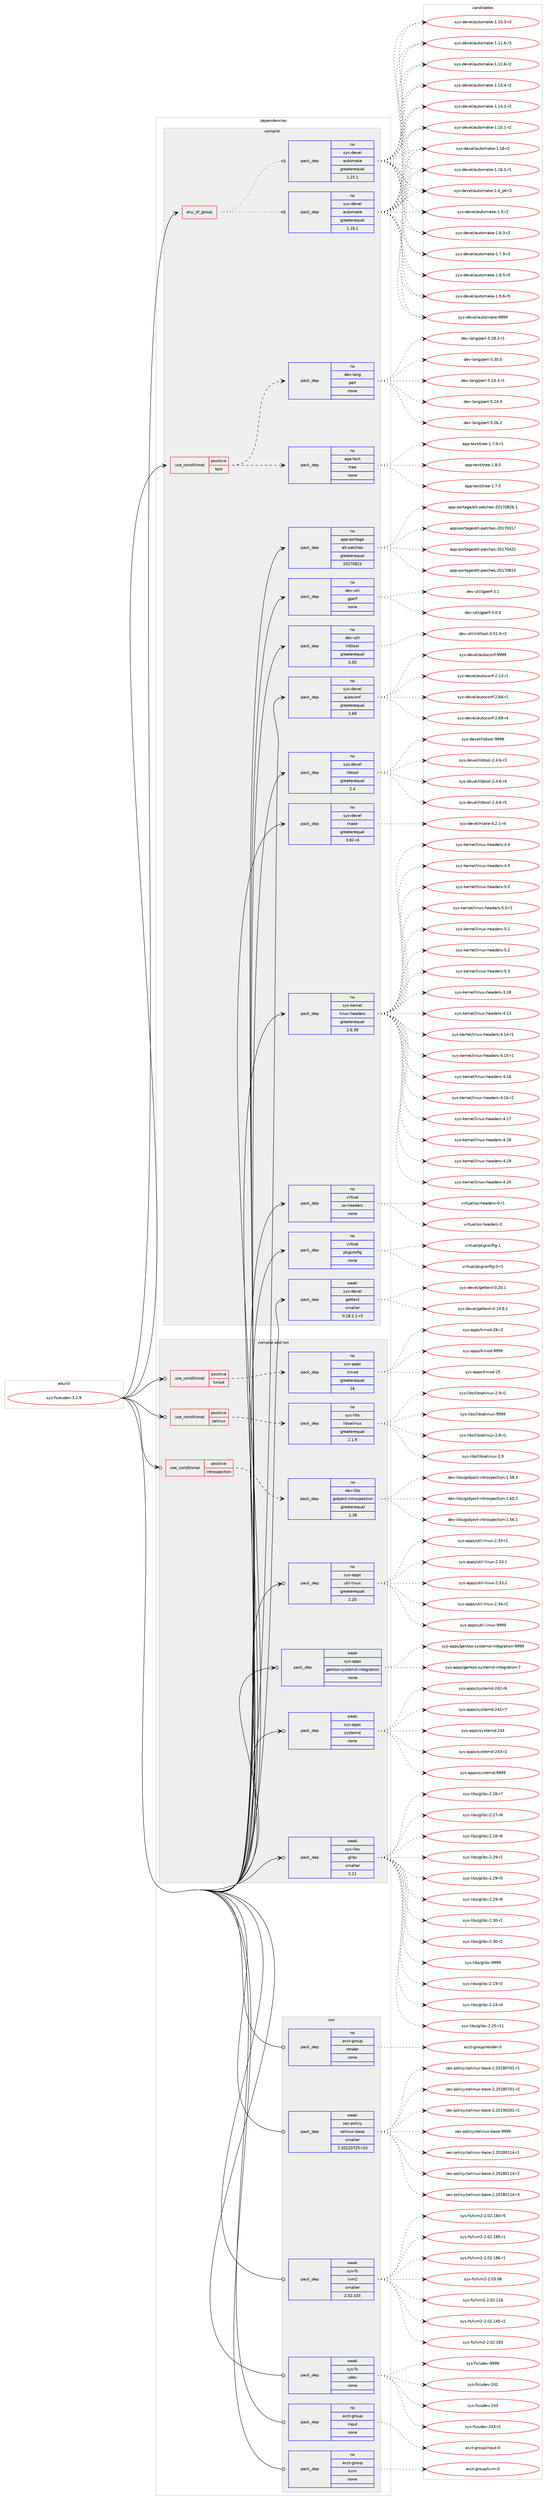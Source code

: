 digraph prolog {

# *************
# Graph options
# *************

newrank=true;
concentrate=true;
compound=true;
graph [rankdir=LR,fontname=Helvetica,fontsize=10,ranksep=1.5];#, ranksep=2.5, nodesep=0.2];
edge  [arrowhead=vee];
node  [fontname=Helvetica,fontsize=10];

# **********
# The ebuild
# **********

subgraph cluster_leftcol {
color=gray;
rank=same;
label=<<i>ebuild</i>>;
id [label="sys-fs/eudev-3.2.9", color=red, width=4, href="../sys-fs/eudev-3.2.9.svg"];
}

# ****************
# The dependencies
# ****************

subgraph cluster_midcol {
color=gray;
label=<<i>dependencies</i>>;
subgraph cluster_compile {
fillcolor="#eeeeee";
style=filled;
label=<<i>compile</i>>;
subgraph any5 {
dependency412 [label=<<TABLE BORDER="0" CELLBORDER="1" CELLSPACING="0" CELLPADDING="4"><TR><TD CELLPADDING="10">any_of_group</TD></TR></TABLE>>, shape=none, color=red];subgraph pack359 {
dependency413 [label=<<TABLE BORDER="0" CELLBORDER="1" CELLSPACING="0" CELLPADDING="4" WIDTH="220"><TR><TD ROWSPAN="6" CELLPADDING="30">pack_dep</TD></TR><TR><TD WIDTH="110">no</TD></TR><TR><TD>sys-devel</TD></TR><TR><TD>automake</TD></TR><TR><TD>greaterequal</TD></TR><TR><TD>1.16.1</TD></TR></TABLE>>, shape=none, color=blue];
}
dependency412:e -> dependency413:w [weight=20,style="dotted",arrowhead="oinv"];
subgraph pack360 {
dependency414 [label=<<TABLE BORDER="0" CELLBORDER="1" CELLSPACING="0" CELLPADDING="4" WIDTH="220"><TR><TD ROWSPAN="6" CELLPADDING="30">pack_dep</TD></TR><TR><TD WIDTH="110">no</TD></TR><TR><TD>sys-devel</TD></TR><TR><TD>automake</TD></TR><TR><TD>greaterequal</TD></TR><TR><TD>1.15.1</TD></TR></TABLE>>, shape=none, color=blue];
}
dependency412:e -> dependency414:w [weight=20,style="dotted",arrowhead="oinv"];
}
id:e -> dependency412:w [weight=20,style="solid",arrowhead="vee"];
subgraph cond50 {
dependency415 [label=<<TABLE BORDER="0" CELLBORDER="1" CELLSPACING="0" CELLPADDING="4"><TR><TD ROWSPAN="3" CELLPADDING="10">use_conditional</TD></TR><TR><TD>positive</TD></TR><TR><TD>test</TD></TR></TABLE>>, shape=none, color=red];
subgraph pack361 {
dependency416 [label=<<TABLE BORDER="0" CELLBORDER="1" CELLSPACING="0" CELLPADDING="4" WIDTH="220"><TR><TD ROWSPAN="6" CELLPADDING="30">pack_dep</TD></TR><TR><TD WIDTH="110">no</TD></TR><TR><TD>app-text</TD></TR><TR><TD>tree</TD></TR><TR><TD>none</TD></TR><TR><TD></TD></TR></TABLE>>, shape=none, color=blue];
}
dependency415:e -> dependency416:w [weight=20,style="dashed",arrowhead="vee"];
subgraph pack362 {
dependency417 [label=<<TABLE BORDER="0" CELLBORDER="1" CELLSPACING="0" CELLPADDING="4" WIDTH="220"><TR><TD ROWSPAN="6" CELLPADDING="30">pack_dep</TD></TR><TR><TD WIDTH="110">no</TD></TR><TR><TD>dev-lang</TD></TR><TR><TD>perl</TD></TR><TR><TD>none</TD></TR><TR><TD></TD></TR></TABLE>>, shape=none, color=blue];
}
dependency415:e -> dependency417:w [weight=20,style="dashed",arrowhead="vee"];
}
id:e -> dependency415:w [weight=20,style="solid",arrowhead="vee"];
subgraph pack363 {
dependency418 [label=<<TABLE BORDER="0" CELLBORDER="1" CELLSPACING="0" CELLPADDING="4" WIDTH="220"><TR><TD ROWSPAN="6" CELLPADDING="30">pack_dep</TD></TR><TR><TD WIDTH="110">no</TD></TR><TR><TD>app-portage</TD></TR><TR><TD>elt-patches</TD></TR><TR><TD>greaterequal</TD></TR><TR><TD>20170815</TD></TR></TABLE>>, shape=none, color=blue];
}
id:e -> dependency418:w [weight=20,style="solid",arrowhead="vee"];
subgraph pack364 {
dependency419 [label=<<TABLE BORDER="0" CELLBORDER="1" CELLSPACING="0" CELLPADDING="4" WIDTH="220"><TR><TD ROWSPAN="6" CELLPADDING="30">pack_dep</TD></TR><TR><TD WIDTH="110">no</TD></TR><TR><TD>dev-util</TD></TR><TR><TD>gperf</TD></TR><TR><TD>none</TD></TR><TR><TD></TD></TR></TABLE>>, shape=none, color=blue];
}
id:e -> dependency419:w [weight=20,style="solid",arrowhead="vee"];
subgraph pack365 {
dependency420 [label=<<TABLE BORDER="0" CELLBORDER="1" CELLSPACING="0" CELLPADDING="4" WIDTH="220"><TR><TD ROWSPAN="6" CELLPADDING="30">pack_dep</TD></TR><TR><TD WIDTH="110">no</TD></TR><TR><TD>dev-util</TD></TR><TR><TD>intltool</TD></TR><TR><TD>greaterequal</TD></TR><TR><TD>0.50</TD></TR></TABLE>>, shape=none, color=blue];
}
id:e -> dependency420:w [weight=20,style="solid",arrowhead="vee"];
subgraph pack366 {
dependency421 [label=<<TABLE BORDER="0" CELLBORDER="1" CELLSPACING="0" CELLPADDING="4" WIDTH="220"><TR><TD ROWSPAN="6" CELLPADDING="30">pack_dep</TD></TR><TR><TD WIDTH="110">no</TD></TR><TR><TD>sys-devel</TD></TR><TR><TD>autoconf</TD></TR><TR><TD>greaterequal</TD></TR><TR><TD>2.69</TD></TR></TABLE>>, shape=none, color=blue];
}
id:e -> dependency421:w [weight=20,style="solid",arrowhead="vee"];
subgraph pack367 {
dependency422 [label=<<TABLE BORDER="0" CELLBORDER="1" CELLSPACING="0" CELLPADDING="4" WIDTH="220"><TR><TD ROWSPAN="6" CELLPADDING="30">pack_dep</TD></TR><TR><TD WIDTH="110">no</TD></TR><TR><TD>sys-devel</TD></TR><TR><TD>libtool</TD></TR><TR><TD>greaterequal</TD></TR><TR><TD>2.4</TD></TR></TABLE>>, shape=none, color=blue];
}
id:e -> dependency422:w [weight=20,style="solid",arrowhead="vee"];
subgraph pack368 {
dependency423 [label=<<TABLE BORDER="0" CELLBORDER="1" CELLSPACING="0" CELLPADDING="4" WIDTH="220"><TR><TD ROWSPAN="6" CELLPADDING="30">pack_dep</TD></TR><TR><TD WIDTH="110">no</TD></TR><TR><TD>sys-devel</TD></TR><TR><TD>make</TD></TR><TR><TD>greaterequal</TD></TR><TR><TD>3.82-r4</TD></TR></TABLE>>, shape=none, color=blue];
}
id:e -> dependency423:w [weight=20,style="solid",arrowhead="vee"];
subgraph pack369 {
dependency424 [label=<<TABLE BORDER="0" CELLBORDER="1" CELLSPACING="0" CELLPADDING="4" WIDTH="220"><TR><TD ROWSPAN="6" CELLPADDING="30">pack_dep</TD></TR><TR><TD WIDTH="110">no</TD></TR><TR><TD>sys-kernel</TD></TR><TR><TD>linux-headers</TD></TR><TR><TD>greaterequal</TD></TR><TR><TD>2.6.39</TD></TR></TABLE>>, shape=none, color=blue];
}
id:e -> dependency424:w [weight=20,style="solid",arrowhead="vee"];
subgraph pack370 {
dependency425 [label=<<TABLE BORDER="0" CELLBORDER="1" CELLSPACING="0" CELLPADDING="4" WIDTH="220"><TR><TD ROWSPAN="6" CELLPADDING="30">pack_dep</TD></TR><TR><TD WIDTH="110">no</TD></TR><TR><TD>virtual</TD></TR><TR><TD>os-headers</TD></TR><TR><TD>none</TD></TR><TR><TD></TD></TR></TABLE>>, shape=none, color=blue];
}
id:e -> dependency425:w [weight=20,style="solid",arrowhead="vee"];
subgraph pack371 {
dependency426 [label=<<TABLE BORDER="0" CELLBORDER="1" CELLSPACING="0" CELLPADDING="4" WIDTH="220"><TR><TD ROWSPAN="6" CELLPADDING="30">pack_dep</TD></TR><TR><TD WIDTH="110">no</TD></TR><TR><TD>virtual</TD></TR><TR><TD>pkgconfig</TD></TR><TR><TD>none</TD></TR><TR><TD></TD></TR></TABLE>>, shape=none, color=blue];
}
id:e -> dependency426:w [weight=20,style="solid",arrowhead="vee"];
subgraph pack372 {
dependency427 [label=<<TABLE BORDER="0" CELLBORDER="1" CELLSPACING="0" CELLPADDING="4" WIDTH="220"><TR><TD ROWSPAN="6" CELLPADDING="30">pack_dep</TD></TR><TR><TD WIDTH="110">weak</TD></TR><TR><TD>sys-devel</TD></TR><TR><TD>gettext</TD></TR><TR><TD>smaller</TD></TR><TR><TD>0.18.1.1-r3</TD></TR></TABLE>>, shape=none, color=blue];
}
id:e -> dependency427:w [weight=20,style="solid",arrowhead="vee"];
}
subgraph cluster_compileandrun {
fillcolor="#eeeeee";
style=filled;
label=<<i>compile and run</i>>;
subgraph cond51 {
dependency428 [label=<<TABLE BORDER="0" CELLBORDER="1" CELLSPACING="0" CELLPADDING="4"><TR><TD ROWSPAN="3" CELLPADDING="10">use_conditional</TD></TR><TR><TD>positive</TD></TR><TR><TD>introspection</TD></TR></TABLE>>, shape=none, color=red];
subgraph pack373 {
dependency429 [label=<<TABLE BORDER="0" CELLBORDER="1" CELLSPACING="0" CELLPADDING="4" WIDTH="220"><TR><TD ROWSPAN="6" CELLPADDING="30">pack_dep</TD></TR><TR><TD WIDTH="110">no</TD></TR><TR><TD>dev-libs</TD></TR><TR><TD>gobject-introspection</TD></TR><TR><TD>greaterequal</TD></TR><TR><TD>1.38</TD></TR></TABLE>>, shape=none, color=blue];
}
dependency428:e -> dependency429:w [weight=20,style="dashed",arrowhead="vee"];
}
id:e -> dependency428:w [weight=20,style="solid",arrowhead="odotvee"];
subgraph cond52 {
dependency430 [label=<<TABLE BORDER="0" CELLBORDER="1" CELLSPACING="0" CELLPADDING="4"><TR><TD ROWSPAN="3" CELLPADDING="10">use_conditional</TD></TR><TR><TD>positive</TD></TR><TR><TD>kmod</TD></TR></TABLE>>, shape=none, color=red];
subgraph pack374 {
dependency431 [label=<<TABLE BORDER="0" CELLBORDER="1" CELLSPACING="0" CELLPADDING="4" WIDTH="220"><TR><TD ROWSPAN="6" CELLPADDING="30">pack_dep</TD></TR><TR><TD WIDTH="110">no</TD></TR><TR><TD>sys-apps</TD></TR><TR><TD>kmod</TD></TR><TR><TD>greaterequal</TD></TR><TR><TD>16</TD></TR></TABLE>>, shape=none, color=blue];
}
dependency430:e -> dependency431:w [weight=20,style="dashed",arrowhead="vee"];
}
id:e -> dependency430:w [weight=20,style="solid",arrowhead="odotvee"];
subgraph cond53 {
dependency432 [label=<<TABLE BORDER="0" CELLBORDER="1" CELLSPACING="0" CELLPADDING="4"><TR><TD ROWSPAN="3" CELLPADDING="10">use_conditional</TD></TR><TR><TD>positive</TD></TR><TR><TD>selinux</TD></TR></TABLE>>, shape=none, color=red];
subgraph pack375 {
dependency433 [label=<<TABLE BORDER="0" CELLBORDER="1" CELLSPACING="0" CELLPADDING="4" WIDTH="220"><TR><TD ROWSPAN="6" CELLPADDING="30">pack_dep</TD></TR><TR><TD WIDTH="110">no</TD></TR><TR><TD>sys-libs</TD></TR><TR><TD>libselinux</TD></TR><TR><TD>greaterequal</TD></TR><TR><TD>2.1.9</TD></TR></TABLE>>, shape=none, color=blue];
}
dependency432:e -> dependency433:w [weight=20,style="dashed",arrowhead="vee"];
}
id:e -> dependency432:w [weight=20,style="solid",arrowhead="odotvee"];
subgraph pack376 {
dependency434 [label=<<TABLE BORDER="0" CELLBORDER="1" CELLSPACING="0" CELLPADDING="4" WIDTH="220"><TR><TD ROWSPAN="6" CELLPADDING="30">pack_dep</TD></TR><TR><TD WIDTH="110">no</TD></TR><TR><TD>sys-apps</TD></TR><TR><TD>util-linux</TD></TR><TR><TD>greaterequal</TD></TR><TR><TD>2.20</TD></TR></TABLE>>, shape=none, color=blue];
}
id:e -> dependency434:w [weight=20,style="solid",arrowhead="odotvee"];
subgraph pack377 {
dependency435 [label=<<TABLE BORDER="0" CELLBORDER="1" CELLSPACING="0" CELLPADDING="4" WIDTH="220"><TR><TD ROWSPAN="6" CELLPADDING="30">pack_dep</TD></TR><TR><TD WIDTH="110">weak</TD></TR><TR><TD>sys-apps</TD></TR><TR><TD>gentoo-systemd-integration</TD></TR><TR><TD>none</TD></TR><TR><TD></TD></TR></TABLE>>, shape=none, color=blue];
}
id:e -> dependency435:w [weight=20,style="solid",arrowhead="odotvee"];
subgraph pack378 {
dependency436 [label=<<TABLE BORDER="0" CELLBORDER="1" CELLSPACING="0" CELLPADDING="4" WIDTH="220"><TR><TD ROWSPAN="6" CELLPADDING="30">pack_dep</TD></TR><TR><TD WIDTH="110">weak</TD></TR><TR><TD>sys-apps</TD></TR><TR><TD>systemd</TD></TR><TR><TD>none</TD></TR><TR><TD></TD></TR></TABLE>>, shape=none, color=blue];
}
id:e -> dependency436:w [weight=20,style="solid",arrowhead="odotvee"];
subgraph pack379 {
dependency437 [label=<<TABLE BORDER="0" CELLBORDER="1" CELLSPACING="0" CELLPADDING="4" WIDTH="220"><TR><TD ROWSPAN="6" CELLPADDING="30">pack_dep</TD></TR><TR><TD WIDTH="110">weak</TD></TR><TR><TD>sys-libs</TD></TR><TR><TD>glibc</TD></TR><TR><TD>smaller</TD></TR><TR><TD>2.11</TD></TR></TABLE>>, shape=none, color=blue];
}
id:e -> dependency437:w [weight=20,style="solid",arrowhead="odotvee"];
}
subgraph cluster_run {
fillcolor="#eeeeee";
style=filled;
label=<<i>run</i>>;
subgraph pack380 {
dependency438 [label=<<TABLE BORDER="0" CELLBORDER="1" CELLSPACING="0" CELLPADDING="4" WIDTH="220"><TR><TD ROWSPAN="6" CELLPADDING="30">pack_dep</TD></TR><TR><TD WIDTH="110">no</TD></TR><TR><TD>acct-group</TD></TR><TR><TD>input</TD></TR><TR><TD>none</TD></TR><TR><TD></TD></TR></TABLE>>, shape=none, color=blue];
}
id:e -> dependency438:w [weight=20,style="solid",arrowhead="odot"];
subgraph pack381 {
dependency439 [label=<<TABLE BORDER="0" CELLBORDER="1" CELLSPACING="0" CELLPADDING="4" WIDTH="220"><TR><TD ROWSPAN="6" CELLPADDING="30">pack_dep</TD></TR><TR><TD WIDTH="110">no</TD></TR><TR><TD>acct-group</TD></TR><TR><TD>kvm</TD></TR><TR><TD>none</TD></TR><TR><TD></TD></TR></TABLE>>, shape=none, color=blue];
}
id:e -> dependency439:w [weight=20,style="solid",arrowhead="odot"];
subgraph pack382 {
dependency440 [label=<<TABLE BORDER="0" CELLBORDER="1" CELLSPACING="0" CELLPADDING="4" WIDTH="220"><TR><TD ROWSPAN="6" CELLPADDING="30">pack_dep</TD></TR><TR><TD WIDTH="110">no</TD></TR><TR><TD>acct-group</TD></TR><TR><TD>render</TD></TR><TR><TD>none</TD></TR><TR><TD></TD></TR></TABLE>>, shape=none, color=blue];
}
id:e -> dependency440:w [weight=20,style="solid",arrowhead="odot"];
subgraph pack383 {
dependency441 [label=<<TABLE BORDER="0" CELLBORDER="1" CELLSPACING="0" CELLPADDING="4" WIDTH="220"><TR><TD ROWSPAN="6" CELLPADDING="30">pack_dep</TD></TR><TR><TD WIDTH="110">weak</TD></TR><TR><TD>sec-policy</TD></TR><TR><TD>selinux-base</TD></TR><TR><TD>smaller</TD></TR><TR><TD>2.20120725-r10</TD></TR></TABLE>>, shape=none, color=blue];
}
id:e -> dependency441:w [weight=20,style="solid",arrowhead="odot"];
subgraph pack384 {
dependency442 [label=<<TABLE BORDER="0" CELLBORDER="1" CELLSPACING="0" CELLPADDING="4" WIDTH="220"><TR><TD ROWSPAN="6" CELLPADDING="30">pack_dep</TD></TR><TR><TD WIDTH="110">weak</TD></TR><TR><TD>sys-fs</TD></TR><TR><TD>lvm2</TD></TR><TR><TD>smaller</TD></TR><TR><TD>2.02.103</TD></TR></TABLE>>, shape=none, color=blue];
}
id:e -> dependency442:w [weight=20,style="solid",arrowhead="odot"];
subgraph pack385 {
dependency443 [label=<<TABLE BORDER="0" CELLBORDER="1" CELLSPACING="0" CELLPADDING="4" WIDTH="220"><TR><TD ROWSPAN="6" CELLPADDING="30">pack_dep</TD></TR><TR><TD WIDTH="110">weak</TD></TR><TR><TD>sys-fs</TD></TR><TR><TD>udev</TD></TR><TR><TD>none</TD></TR><TR><TD></TD></TR></TABLE>>, shape=none, color=blue];
}
id:e -> dependency443:w [weight=20,style="solid",arrowhead="odot"];
}
}

# **************
# The candidates
# **************

subgraph cluster_choices {
rank=same;
color=gray;
label=<<i>candidates</i>>;

subgraph choice359 {
color=black;
nodesep=1;
choice11512111545100101118101108479711711611110997107101454946494846514511451 [label="sys-devel/automake-1.10.3-r3", color=red, width=4,href="../sys-devel/automake-1.10.3-r3.svg"];
choice11512111545100101118101108479711711611110997107101454946494946544511451 [label="sys-devel/automake-1.11.6-r3", color=red, width=4,href="../sys-devel/automake-1.11.6-r3.svg"];
choice11512111545100101118101108479711711611110997107101454946495046544511450 [label="sys-devel/automake-1.12.6-r2", color=red, width=4,href="../sys-devel/automake-1.12.6-r2.svg"];
choice11512111545100101118101108479711711611110997107101454946495146524511450 [label="sys-devel/automake-1.13.4-r2", color=red, width=4,href="../sys-devel/automake-1.13.4-r2.svg"];
choice11512111545100101118101108479711711611110997107101454946495246494511450 [label="sys-devel/automake-1.14.1-r2", color=red, width=4,href="../sys-devel/automake-1.14.1-r2.svg"];
choice11512111545100101118101108479711711611110997107101454946495346494511450 [label="sys-devel/automake-1.15.1-r2", color=red, width=4,href="../sys-devel/automake-1.15.1-r2.svg"];
choice1151211154510010111810110847971171161111099710710145494649544511450 [label="sys-devel/automake-1.16-r2", color=red, width=4,href="../sys-devel/automake-1.16-r2.svg"];
choice11512111545100101118101108479711711611110997107101454946495446494511449 [label="sys-devel/automake-1.16.1-r1", color=red, width=4,href="../sys-devel/automake-1.16.1-r1.svg"];
choice115121115451001011181011084797117116111109971071014549465295112544511450 [label="sys-devel/automake-1.4_p6-r2", color=red, width=4,href="../sys-devel/automake-1.4_p6-r2.svg"];
choice11512111545100101118101108479711711611110997107101454946534511450 [label="sys-devel/automake-1.5-r2", color=red, width=4,href="../sys-devel/automake-1.5-r2.svg"];
choice115121115451001011181011084797117116111109971071014549465446514511450 [label="sys-devel/automake-1.6.3-r2", color=red, width=4,href="../sys-devel/automake-1.6.3-r2.svg"];
choice115121115451001011181011084797117116111109971071014549465546574511451 [label="sys-devel/automake-1.7.9-r3", color=red, width=4,href="../sys-devel/automake-1.7.9-r3.svg"];
choice115121115451001011181011084797117116111109971071014549465646534511453 [label="sys-devel/automake-1.8.5-r5", color=red, width=4,href="../sys-devel/automake-1.8.5-r5.svg"];
choice115121115451001011181011084797117116111109971071014549465746544511453 [label="sys-devel/automake-1.9.6-r5", color=red, width=4,href="../sys-devel/automake-1.9.6-r5.svg"];
choice115121115451001011181011084797117116111109971071014557575757 [label="sys-devel/automake-9999", color=red, width=4,href="../sys-devel/automake-9999.svg"];
dependency413:e -> choice11512111545100101118101108479711711611110997107101454946494846514511451:w [style=dotted,weight="100"];
dependency413:e -> choice11512111545100101118101108479711711611110997107101454946494946544511451:w [style=dotted,weight="100"];
dependency413:e -> choice11512111545100101118101108479711711611110997107101454946495046544511450:w [style=dotted,weight="100"];
dependency413:e -> choice11512111545100101118101108479711711611110997107101454946495146524511450:w [style=dotted,weight="100"];
dependency413:e -> choice11512111545100101118101108479711711611110997107101454946495246494511450:w [style=dotted,weight="100"];
dependency413:e -> choice11512111545100101118101108479711711611110997107101454946495346494511450:w [style=dotted,weight="100"];
dependency413:e -> choice1151211154510010111810110847971171161111099710710145494649544511450:w [style=dotted,weight="100"];
dependency413:e -> choice11512111545100101118101108479711711611110997107101454946495446494511449:w [style=dotted,weight="100"];
dependency413:e -> choice115121115451001011181011084797117116111109971071014549465295112544511450:w [style=dotted,weight="100"];
dependency413:e -> choice11512111545100101118101108479711711611110997107101454946534511450:w [style=dotted,weight="100"];
dependency413:e -> choice115121115451001011181011084797117116111109971071014549465446514511450:w [style=dotted,weight="100"];
dependency413:e -> choice115121115451001011181011084797117116111109971071014549465546574511451:w [style=dotted,weight="100"];
dependency413:e -> choice115121115451001011181011084797117116111109971071014549465646534511453:w [style=dotted,weight="100"];
dependency413:e -> choice115121115451001011181011084797117116111109971071014549465746544511453:w [style=dotted,weight="100"];
dependency413:e -> choice115121115451001011181011084797117116111109971071014557575757:w [style=dotted,weight="100"];
}
subgraph choice360 {
color=black;
nodesep=1;
choice11512111545100101118101108479711711611110997107101454946494846514511451 [label="sys-devel/automake-1.10.3-r3", color=red, width=4,href="../sys-devel/automake-1.10.3-r3.svg"];
choice11512111545100101118101108479711711611110997107101454946494946544511451 [label="sys-devel/automake-1.11.6-r3", color=red, width=4,href="../sys-devel/automake-1.11.6-r3.svg"];
choice11512111545100101118101108479711711611110997107101454946495046544511450 [label="sys-devel/automake-1.12.6-r2", color=red, width=4,href="../sys-devel/automake-1.12.6-r2.svg"];
choice11512111545100101118101108479711711611110997107101454946495146524511450 [label="sys-devel/automake-1.13.4-r2", color=red, width=4,href="../sys-devel/automake-1.13.4-r2.svg"];
choice11512111545100101118101108479711711611110997107101454946495246494511450 [label="sys-devel/automake-1.14.1-r2", color=red, width=4,href="../sys-devel/automake-1.14.1-r2.svg"];
choice11512111545100101118101108479711711611110997107101454946495346494511450 [label="sys-devel/automake-1.15.1-r2", color=red, width=4,href="../sys-devel/automake-1.15.1-r2.svg"];
choice1151211154510010111810110847971171161111099710710145494649544511450 [label="sys-devel/automake-1.16-r2", color=red, width=4,href="../sys-devel/automake-1.16-r2.svg"];
choice11512111545100101118101108479711711611110997107101454946495446494511449 [label="sys-devel/automake-1.16.1-r1", color=red, width=4,href="../sys-devel/automake-1.16.1-r1.svg"];
choice115121115451001011181011084797117116111109971071014549465295112544511450 [label="sys-devel/automake-1.4_p6-r2", color=red, width=4,href="../sys-devel/automake-1.4_p6-r2.svg"];
choice11512111545100101118101108479711711611110997107101454946534511450 [label="sys-devel/automake-1.5-r2", color=red, width=4,href="../sys-devel/automake-1.5-r2.svg"];
choice115121115451001011181011084797117116111109971071014549465446514511450 [label="sys-devel/automake-1.6.3-r2", color=red, width=4,href="../sys-devel/automake-1.6.3-r2.svg"];
choice115121115451001011181011084797117116111109971071014549465546574511451 [label="sys-devel/automake-1.7.9-r3", color=red, width=4,href="../sys-devel/automake-1.7.9-r3.svg"];
choice115121115451001011181011084797117116111109971071014549465646534511453 [label="sys-devel/automake-1.8.5-r5", color=red, width=4,href="../sys-devel/automake-1.8.5-r5.svg"];
choice115121115451001011181011084797117116111109971071014549465746544511453 [label="sys-devel/automake-1.9.6-r5", color=red, width=4,href="../sys-devel/automake-1.9.6-r5.svg"];
choice115121115451001011181011084797117116111109971071014557575757 [label="sys-devel/automake-9999", color=red, width=4,href="../sys-devel/automake-9999.svg"];
dependency414:e -> choice11512111545100101118101108479711711611110997107101454946494846514511451:w [style=dotted,weight="100"];
dependency414:e -> choice11512111545100101118101108479711711611110997107101454946494946544511451:w [style=dotted,weight="100"];
dependency414:e -> choice11512111545100101118101108479711711611110997107101454946495046544511450:w [style=dotted,weight="100"];
dependency414:e -> choice11512111545100101118101108479711711611110997107101454946495146524511450:w [style=dotted,weight="100"];
dependency414:e -> choice11512111545100101118101108479711711611110997107101454946495246494511450:w [style=dotted,weight="100"];
dependency414:e -> choice11512111545100101118101108479711711611110997107101454946495346494511450:w [style=dotted,weight="100"];
dependency414:e -> choice1151211154510010111810110847971171161111099710710145494649544511450:w [style=dotted,weight="100"];
dependency414:e -> choice11512111545100101118101108479711711611110997107101454946495446494511449:w [style=dotted,weight="100"];
dependency414:e -> choice115121115451001011181011084797117116111109971071014549465295112544511450:w [style=dotted,weight="100"];
dependency414:e -> choice11512111545100101118101108479711711611110997107101454946534511450:w [style=dotted,weight="100"];
dependency414:e -> choice115121115451001011181011084797117116111109971071014549465446514511450:w [style=dotted,weight="100"];
dependency414:e -> choice115121115451001011181011084797117116111109971071014549465546574511451:w [style=dotted,weight="100"];
dependency414:e -> choice115121115451001011181011084797117116111109971071014549465646534511453:w [style=dotted,weight="100"];
dependency414:e -> choice115121115451001011181011084797117116111109971071014549465746544511453:w [style=dotted,weight="100"];
dependency414:e -> choice115121115451001011181011084797117116111109971071014557575757:w [style=dotted,weight="100"];
}
subgraph choice361 {
color=black;
nodesep=1;
choice971121124511610112011647116114101101454946554648 [label="app-text/tree-1.7.0", color=red, width=4,href="../app-text/tree-1.7.0.svg"];
choice9711211245116101120116471161141011014549465546484511449 [label="app-text/tree-1.7.0-r1", color=red, width=4,href="../app-text/tree-1.7.0-r1.svg"];
choice971121124511610112011647116114101101454946564648 [label="app-text/tree-1.8.0", color=red, width=4,href="../app-text/tree-1.8.0.svg"];
dependency416:e -> choice971121124511610112011647116114101101454946554648:w [style=dotted,weight="100"];
dependency416:e -> choice9711211245116101120116471161141011014549465546484511449:w [style=dotted,weight="100"];
dependency416:e -> choice971121124511610112011647116114101101454946564648:w [style=dotted,weight="100"];
}
subgraph choice362 {
color=black;
nodesep=1;
choice100101118451089711010347112101114108455346505246514511449 [label="dev-lang/perl-5.24.3-r1", color=red, width=4,href="../dev-lang/perl-5.24.3-r1.svg"];
choice10010111845108971101034711210111410845534650524652 [label="dev-lang/perl-5.24.4", color=red, width=4,href="../dev-lang/perl-5.24.4.svg"];
choice10010111845108971101034711210111410845534650544650 [label="dev-lang/perl-5.26.2", color=red, width=4,href="../dev-lang/perl-5.26.2.svg"];
choice100101118451089711010347112101114108455346505646504511449 [label="dev-lang/perl-5.28.2-r1", color=red, width=4,href="../dev-lang/perl-5.28.2-r1.svg"];
choice10010111845108971101034711210111410845534651484648 [label="dev-lang/perl-5.30.0", color=red, width=4,href="../dev-lang/perl-5.30.0.svg"];
dependency417:e -> choice100101118451089711010347112101114108455346505246514511449:w [style=dotted,weight="100"];
dependency417:e -> choice10010111845108971101034711210111410845534650524652:w [style=dotted,weight="100"];
dependency417:e -> choice10010111845108971101034711210111410845534650544650:w [style=dotted,weight="100"];
dependency417:e -> choice100101118451089711010347112101114108455346505646504511449:w [style=dotted,weight="100"];
dependency417:e -> choice10010111845108971101034711210111410845534651484648:w [style=dotted,weight="100"];
}
subgraph choice363 {
color=black;
nodesep=1;
choice97112112451121111141169710310147101108116451129711699104101115455048495548514955 [label="app-portage/elt-patches-20170317", color=red, width=4,href="../app-portage/elt-patches-20170317.svg"];
choice97112112451121111141169710310147101108116451129711699104101115455048495548525050 [label="app-portage/elt-patches-20170422", color=red, width=4,href="../app-portage/elt-patches-20170422.svg"];
choice97112112451121111141169710310147101108116451129711699104101115455048495548564953 [label="app-portage/elt-patches-20170815", color=red, width=4,href="../app-portage/elt-patches-20170815.svg"];
choice971121124511211111411697103101471011081164511297116991041011154550484955485650544649 [label="app-portage/elt-patches-20170826.1", color=red, width=4,href="../app-portage/elt-patches-20170826.1.svg"];
dependency418:e -> choice97112112451121111141169710310147101108116451129711699104101115455048495548514955:w [style=dotted,weight="100"];
dependency418:e -> choice97112112451121111141169710310147101108116451129711699104101115455048495548525050:w [style=dotted,weight="100"];
dependency418:e -> choice97112112451121111141169710310147101108116451129711699104101115455048495548564953:w [style=dotted,weight="100"];
dependency418:e -> choice971121124511211111411697103101471011081164511297116991041011154550484955485650544649:w [style=dotted,weight="100"];
}
subgraph choice364 {
color=black;
nodesep=1;
choice1001011184511711610510847103112101114102455146484652 [label="dev-util/gperf-3.0.4", color=red, width=4,href="../dev-util/gperf-3.0.4.svg"];
choice100101118451171161051084710311210111410245514649 [label="dev-util/gperf-3.1", color=red, width=4,href="../dev-util/gperf-3.1.svg"];
dependency419:e -> choice1001011184511711610510847103112101114102455146484652:w [style=dotted,weight="100"];
dependency419:e -> choice100101118451171161051084710311210111410245514649:w [style=dotted,weight="100"];
}
subgraph choice365 {
color=black;
nodesep=1;
choice1001011184511711610510847105110116108116111111108454846534946484511450 [label="dev-util/intltool-0.51.0-r2", color=red, width=4,href="../dev-util/intltool-0.51.0-r2.svg"];
dependency420:e -> choice1001011184511711610510847105110116108116111111108454846534946484511450:w [style=dotted,weight="100"];
}
subgraph choice366 {
color=black;
nodesep=1;
choice1151211154510010111810110847971171161119911111010245504649514511449 [label="sys-devel/autoconf-2.13-r1", color=red, width=4,href="../sys-devel/autoconf-2.13-r1.svg"];
choice1151211154510010111810110847971171161119911111010245504654524511449 [label="sys-devel/autoconf-2.64-r1", color=red, width=4,href="../sys-devel/autoconf-2.64-r1.svg"];
choice1151211154510010111810110847971171161119911111010245504654574511452 [label="sys-devel/autoconf-2.69-r4", color=red, width=4,href="../sys-devel/autoconf-2.69-r4.svg"];
choice115121115451001011181011084797117116111991111101024557575757 [label="sys-devel/autoconf-9999", color=red, width=4,href="../sys-devel/autoconf-9999.svg"];
dependency421:e -> choice1151211154510010111810110847971171161119911111010245504649514511449:w [style=dotted,weight="100"];
dependency421:e -> choice1151211154510010111810110847971171161119911111010245504654524511449:w [style=dotted,weight="100"];
dependency421:e -> choice1151211154510010111810110847971171161119911111010245504654574511452:w [style=dotted,weight="100"];
dependency421:e -> choice115121115451001011181011084797117116111991111101024557575757:w [style=dotted,weight="100"];
}
subgraph choice367 {
color=black;
nodesep=1;
choice1151211154510010111810110847108105981161111111084550465246544511451 [label="sys-devel/libtool-2.4.6-r3", color=red, width=4,href="../sys-devel/libtool-2.4.6-r3.svg"];
choice1151211154510010111810110847108105981161111111084550465246544511452 [label="sys-devel/libtool-2.4.6-r4", color=red, width=4,href="../sys-devel/libtool-2.4.6-r4.svg"];
choice1151211154510010111810110847108105981161111111084550465246544511453 [label="sys-devel/libtool-2.4.6-r5", color=red, width=4,href="../sys-devel/libtool-2.4.6-r5.svg"];
choice1151211154510010111810110847108105981161111111084557575757 [label="sys-devel/libtool-9999", color=red, width=4,href="../sys-devel/libtool-9999.svg"];
dependency422:e -> choice1151211154510010111810110847108105981161111111084550465246544511451:w [style=dotted,weight="100"];
dependency422:e -> choice1151211154510010111810110847108105981161111111084550465246544511452:w [style=dotted,weight="100"];
dependency422:e -> choice1151211154510010111810110847108105981161111111084550465246544511453:w [style=dotted,weight="100"];
dependency422:e -> choice1151211154510010111810110847108105981161111111084557575757:w [style=dotted,weight="100"];
}
subgraph choice368 {
color=black;
nodesep=1;
choice1151211154510010111810110847109971071014552465046494511452 [label="sys-devel/make-4.2.1-r4", color=red, width=4,href="../sys-devel/make-4.2.1-r4.svg"];
dependency423:e -> choice1151211154510010111810110847109971071014552465046494511452:w [style=dotted,weight="100"];
}
subgraph choice369 {
color=black;
nodesep=1;
choice115121115451071011141101011084710810511011712045104101971001011141154551464956 [label="sys-kernel/linux-headers-3.18", color=red, width=4,href="../sys-kernel/linux-headers-3.18.svg"];
choice115121115451071011141101011084710810511011712045104101971001011141154552464951 [label="sys-kernel/linux-headers-4.13", color=red, width=4,href="../sys-kernel/linux-headers-4.13.svg"];
choice1151211154510710111411010110847108105110117120451041019710010111411545524649524511449 [label="sys-kernel/linux-headers-4.14-r1", color=red, width=4,href="../sys-kernel/linux-headers-4.14-r1.svg"];
choice1151211154510710111411010110847108105110117120451041019710010111411545524649534511449 [label="sys-kernel/linux-headers-4.15-r1", color=red, width=4,href="../sys-kernel/linux-headers-4.15-r1.svg"];
choice115121115451071011141101011084710810511011712045104101971001011141154552464954 [label="sys-kernel/linux-headers-4.16", color=red, width=4,href="../sys-kernel/linux-headers-4.16.svg"];
choice1151211154510710111411010110847108105110117120451041019710010111411545524649544511450 [label="sys-kernel/linux-headers-4.16-r2", color=red, width=4,href="../sys-kernel/linux-headers-4.16-r2.svg"];
choice115121115451071011141101011084710810511011712045104101971001011141154552464955 [label="sys-kernel/linux-headers-4.17", color=red, width=4,href="../sys-kernel/linux-headers-4.17.svg"];
choice115121115451071011141101011084710810511011712045104101971001011141154552464956 [label="sys-kernel/linux-headers-4.18", color=red, width=4,href="../sys-kernel/linux-headers-4.18.svg"];
choice115121115451071011141101011084710810511011712045104101971001011141154552464957 [label="sys-kernel/linux-headers-4.19", color=red, width=4,href="../sys-kernel/linux-headers-4.19.svg"];
choice115121115451071011141101011084710810511011712045104101971001011141154552465048 [label="sys-kernel/linux-headers-4.20", color=red, width=4,href="../sys-kernel/linux-headers-4.20.svg"];
choice1151211154510710111411010110847108105110117120451041019710010111411545524652 [label="sys-kernel/linux-headers-4.4", color=red, width=4,href="../sys-kernel/linux-headers-4.4.svg"];
choice1151211154510710111411010110847108105110117120451041019710010111411545524657 [label="sys-kernel/linux-headers-4.9", color=red, width=4,href="../sys-kernel/linux-headers-4.9.svg"];
choice1151211154510710111411010110847108105110117120451041019710010111411545534648 [label="sys-kernel/linux-headers-5.0", color=red, width=4,href="../sys-kernel/linux-headers-5.0.svg"];
choice11512111545107101114110101108471081051101171204510410197100101114115455346484511449 [label="sys-kernel/linux-headers-5.0-r1", color=red, width=4,href="../sys-kernel/linux-headers-5.0-r1.svg"];
choice1151211154510710111411010110847108105110117120451041019710010111411545534649 [label="sys-kernel/linux-headers-5.1", color=red, width=4,href="../sys-kernel/linux-headers-5.1.svg"];
choice1151211154510710111411010110847108105110117120451041019710010111411545534650 [label="sys-kernel/linux-headers-5.2", color=red, width=4,href="../sys-kernel/linux-headers-5.2.svg"];
choice1151211154510710111411010110847108105110117120451041019710010111411545534651 [label="sys-kernel/linux-headers-5.3", color=red, width=4,href="../sys-kernel/linux-headers-5.3.svg"];
dependency424:e -> choice115121115451071011141101011084710810511011712045104101971001011141154551464956:w [style=dotted,weight="100"];
dependency424:e -> choice115121115451071011141101011084710810511011712045104101971001011141154552464951:w [style=dotted,weight="100"];
dependency424:e -> choice1151211154510710111411010110847108105110117120451041019710010111411545524649524511449:w [style=dotted,weight="100"];
dependency424:e -> choice1151211154510710111411010110847108105110117120451041019710010111411545524649534511449:w [style=dotted,weight="100"];
dependency424:e -> choice115121115451071011141101011084710810511011712045104101971001011141154552464954:w [style=dotted,weight="100"];
dependency424:e -> choice1151211154510710111411010110847108105110117120451041019710010111411545524649544511450:w [style=dotted,weight="100"];
dependency424:e -> choice115121115451071011141101011084710810511011712045104101971001011141154552464955:w [style=dotted,weight="100"];
dependency424:e -> choice115121115451071011141101011084710810511011712045104101971001011141154552464956:w [style=dotted,weight="100"];
dependency424:e -> choice115121115451071011141101011084710810511011712045104101971001011141154552464957:w [style=dotted,weight="100"];
dependency424:e -> choice115121115451071011141101011084710810511011712045104101971001011141154552465048:w [style=dotted,weight="100"];
dependency424:e -> choice1151211154510710111411010110847108105110117120451041019710010111411545524652:w [style=dotted,weight="100"];
dependency424:e -> choice1151211154510710111411010110847108105110117120451041019710010111411545524657:w [style=dotted,weight="100"];
dependency424:e -> choice1151211154510710111411010110847108105110117120451041019710010111411545534648:w [style=dotted,weight="100"];
dependency424:e -> choice11512111545107101114110101108471081051101171204510410197100101114115455346484511449:w [style=dotted,weight="100"];
dependency424:e -> choice1151211154510710111411010110847108105110117120451041019710010111411545534649:w [style=dotted,weight="100"];
dependency424:e -> choice1151211154510710111411010110847108105110117120451041019710010111411545534650:w [style=dotted,weight="100"];
dependency424:e -> choice1151211154510710111411010110847108105110117120451041019710010111411545534651:w [style=dotted,weight="100"];
}
subgraph choice370 {
color=black;
nodesep=1;
choice118105114116117971084711111545104101971001011141154548 [label="virtual/os-headers-0", color=red, width=4,href="../virtual/os-headers-0.svg"];
choice1181051141161179710847111115451041019710010111411545484511449 [label="virtual/os-headers-0-r1", color=red, width=4,href="../virtual/os-headers-0-r1.svg"];
dependency425:e -> choice118105114116117971084711111545104101971001011141154548:w [style=dotted,weight="100"];
dependency425:e -> choice1181051141161179710847111115451041019710010111411545484511449:w [style=dotted,weight="100"];
}
subgraph choice371 {
color=black;
nodesep=1;
choice11810511411611797108471121071039911111010210510345484511449 [label="virtual/pkgconfig-0-r1", color=red, width=4,href="../virtual/pkgconfig-0-r1.svg"];
choice1181051141161179710847112107103991111101021051034549 [label="virtual/pkgconfig-1", color=red, width=4,href="../virtual/pkgconfig-1.svg"];
dependency426:e -> choice11810511411611797108471121071039911111010210510345484511449:w [style=dotted,weight="100"];
dependency426:e -> choice1181051141161179710847112107103991111101021051034549:w [style=dotted,weight="100"];
}
subgraph choice372 {
color=black;
nodesep=1;
choice1151211154510010111810110847103101116116101120116454846495746564649 [label="sys-devel/gettext-0.19.8.1", color=red, width=4,href="../sys-devel/gettext-0.19.8.1.svg"];
choice115121115451001011181011084710310111611610112011645484650484649 [label="sys-devel/gettext-0.20.1", color=red, width=4,href="../sys-devel/gettext-0.20.1.svg"];
dependency427:e -> choice1151211154510010111810110847103101116116101120116454846495746564649:w [style=dotted,weight="100"];
dependency427:e -> choice115121115451001011181011084710310111611610112011645484650484649:w [style=dotted,weight="100"];
}
subgraph choice373 {
color=black;
nodesep=1;
choice1001011184510810598115471031119810610199116451051101161141111151121019911610511111045494653544649 [label="dev-libs/gobject-introspection-1.56.1", color=red, width=4,href="../dev-libs/gobject-introspection-1.56.1.svg"];
choice1001011184510810598115471031119810610199116451051101161141111151121019911610511111045494653564651 [label="dev-libs/gobject-introspection-1.58.3", color=red, width=4,href="../dev-libs/gobject-introspection-1.58.3.svg"];
choice1001011184510810598115471031119810610199116451051101161141111151121019911610511111045494654484650 [label="dev-libs/gobject-introspection-1.60.2", color=red, width=4,href="../dev-libs/gobject-introspection-1.60.2.svg"];
dependency429:e -> choice1001011184510810598115471031119810610199116451051101161141111151121019911610511111045494653544649:w [style=dotted,weight="100"];
dependency429:e -> choice1001011184510810598115471031119810610199116451051101161141111151121019911610511111045494653564651:w [style=dotted,weight="100"];
dependency429:e -> choice1001011184510810598115471031119810610199116451051101161141111151121019911610511111045494654484650:w [style=dotted,weight="100"];
}
subgraph choice374 {
color=black;
nodesep=1;
choice115121115459711211211547107109111100455053 [label="sys-apps/kmod-25", color=red, width=4,href="../sys-apps/kmod-25.svg"];
choice1151211154597112112115471071091111004550544511450 [label="sys-apps/kmod-26-r2", color=red, width=4,href="../sys-apps/kmod-26-r2.svg"];
choice1151211154597112112115471071091111004557575757 [label="sys-apps/kmod-9999", color=red, width=4,href="../sys-apps/kmod-9999.svg"];
dependency431:e -> choice115121115459711211211547107109111100455053:w [style=dotted,weight="100"];
dependency431:e -> choice1151211154597112112115471071091111004550544511450:w [style=dotted,weight="100"];
dependency431:e -> choice1151211154597112112115471071091111004557575757:w [style=dotted,weight="100"];
}
subgraph choice375 {
color=black;
nodesep=1;
choice11512111545108105981154710810598115101108105110117120455046564511449 [label="sys-libs/libselinux-2.8-r1", color=red, width=4,href="../sys-libs/libselinux-2.8-r1.svg"];
choice1151211154510810598115471081059811510110810511011712045504657 [label="sys-libs/libselinux-2.9", color=red, width=4,href="../sys-libs/libselinux-2.9.svg"];
choice11512111545108105981154710810598115101108105110117120455046574511449 [label="sys-libs/libselinux-2.9-r1", color=red, width=4,href="../sys-libs/libselinux-2.9-r1.svg"];
choice115121115451081059811547108105981151011081051101171204557575757 [label="sys-libs/libselinux-9999", color=red, width=4,href="../sys-libs/libselinux-9999.svg"];
dependency433:e -> choice11512111545108105981154710810598115101108105110117120455046564511449:w [style=dotted,weight="100"];
dependency433:e -> choice1151211154510810598115471081059811510110810511011712045504657:w [style=dotted,weight="100"];
dependency433:e -> choice11512111545108105981154710810598115101108105110117120455046574511449:w [style=dotted,weight="100"];
dependency433:e -> choice115121115451081059811547108105981151011081051101171204557575757:w [style=dotted,weight="100"];
}
subgraph choice376 {
color=black;
nodesep=1;
choice1151211154597112112115471171161051084510810511011712045504651514511449 [label="sys-apps/util-linux-2.33-r1", color=red, width=4,href="../sys-apps/util-linux-2.33-r1.svg"];
choice1151211154597112112115471171161051084510810511011712045504651514649 [label="sys-apps/util-linux-2.33.1", color=red, width=4,href="../sys-apps/util-linux-2.33.1.svg"];
choice1151211154597112112115471171161051084510810511011712045504651514650 [label="sys-apps/util-linux-2.33.2", color=red, width=4,href="../sys-apps/util-linux-2.33.2.svg"];
choice1151211154597112112115471171161051084510810511011712045504651524511450 [label="sys-apps/util-linux-2.34-r2", color=red, width=4,href="../sys-apps/util-linux-2.34-r2.svg"];
choice115121115459711211211547117116105108451081051101171204557575757 [label="sys-apps/util-linux-9999", color=red, width=4,href="../sys-apps/util-linux-9999.svg"];
dependency434:e -> choice1151211154597112112115471171161051084510810511011712045504651514511449:w [style=dotted,weight="100"];
dependency434:e -> choice1151211154597112112115471171161051084510810511011712045504651514649:w [style=dotted,weight="100"];
dependency434:e -> choice1151211154597112112115471171161051084510810511011712045504651514650:w [style=dotted,weight="100"];
dependency434:e -> choice1151211154597112112115471171161051084510810511011712045504651524511450:w [style=dotted,weight="100"];
dependency434:e -> choice115121115459711211211547117116105108451081051101171204557575757:w [style=dotted,weight="100"];
}
subgraph choice377 {
color=black;
nodesep=1;
choice1151211154597112112115471031011101161111114511512111511610110910045105110116101103114971161051111104555 [label="sys-apps/gentoo-systemd-integration-7", color=red, width=4,href="../sys-apps/gentoo-systemd-integration-7.svg"];
choice1151211154597112112115471031011101161111114511512111511610110910045105110116101103114971161051111104557575757 [label="sys-apps/gentoo-systemd-integration-9999", color=red, width=4,href="../sys-apps/gentoo-systemd-integration-9999.svg"];
dependency435:e -> choice1151211154597112112115471031011101161111114511512111511610110910045105110116101103114971161051111104555:w [style=dotted,weight="100"];
dependency435:e -> choice1151211154597112112115471031011101161111114511512111511610110910045105110116101103114971161051111104557575757:w [style=dotted,weight="100"];
}
subgraph choice378 {
color=black;
nodesep=1;
choice115121115459711211211547115121115116101109100455052504511454 [label="sys-apps/systemd-242-r6", color=red, width=4,href="../sys-apps/systemd-242-r6.svg"];
choice115121115459711211211547115121115116101109100455052504511455 [label="sys-apps/systemd-242-r7", color=red, width=4,href="../sys-apps/systemd-242-r7.svg"];
choice11512111545971121121154711512111511610110910045505251 [label="sys-apps/systemd-243", color=red, width=4,href="../sys-apps/systemd-243.svg"];
choice115121115459711211211547115121115116101109100455052514511450 [label="sys-apps/systemd-243-r2", color=red, width=4,href="../sys-apps/systemd-243-r2.svg"];
choice1151211154597112112115471151211151161011091004557575757 [label="sys-apps/systemd-9999", color=red, width=4,href="../sys-apps/systemd-9999.svg"];
dependency436:e -> choice115121115459711211211547115121115116101109100455052504511454:w [style=dotted,weight="100"];
dependency436:e -> choice115121115459711211211547115121115116101109100455052504511455:w [style=dotted,weight="100"];
dependency436:e -> choice11512111545971121121154711512111511610110910045505251:w [style=dotted,weight="100"];
dependency436:e -> choice115121115459711211211547115121115116101109100455052514511450:w [style=dotted,weight="100"];
dependency436:e -> choice1151211154597112112115471151211151161011091004557575757:w [style=dotted,weight="100"];
}
subgraph choice379 {
color=black;
nodesep=1;
choice115121115451081059811547103108105989945504649574511450 [label="sys-libs/glibc-2.19-r2", color=red, width=4,href="../sys-libs/glibc-2.19-r2.svg"];
choice115121115451081059811547103108105989945504650524511452 [label="sys-libs/glibc-2.24-r4", color=red, width=4,href="../sys-libs/glibc-2.24-r4.svg"];
choice11512111545108105981154710310810598994550465053451144949 [label="sys-libs/glibc-2.25-r11", color=red, width=4,href="../sys-libs/glibc-2.25-r11.svg"];
choice115121115451081059811547103108105989945504650544511455 [label="sys-libs/glibc-2.26-r7", color=red, width=4,href="../sys-libs/glibc-2.26-r7.svg"];
choice115121115451081059811547103108105989945504650554511454 [label="sys-libs/glibc-2.27-r6", color=red, width=4,href="../sys-libs/glibc-2.27-r6.svg"];
choice115121115451081059811547103108105989945504650564511454 [label="sys-libs/glibc-2.28-r6", color=red, width=4,href="../sys-libs/glibc-2.28-r6.svg"];
choice115121115451081059811547103108105989945504650574511450 [label="sys-libs/glibc-2.29-r2", color=red, width=4,href="../sys-libs/glibc-2.29-r2.svg"];
choice115121115451081059811547103108105989945504650574511453 [label="sys-libs/glibc-2.29-r5", color=red, width=4,href="../sys-libs/glibc-2.29-r5.svg"];
choice115121115451081059811547103108105989945504650574511454 [label="sys-libs/glibc-2.29-r6", color=red, width=4,href="../sys-libs/glibc-2.29-r6.svg"];
choice115121115451081059811547103108105989945504651484511449 [label="sys-libs/glibc-2.30-r1", color=red, width=4,href="../sys-libs/glibc-2.30-r1.svg"];
choice115121115451081059811547103108105989945504651484511450 [label="sys-libs/glibc-2.30-r2", color=red, width=4,href="../sys-libs/glibc-2.30-r2.svg"];
choice11512111545108105981154710310810598994557575757 [label="sys-libs/glibc-9999", color=red, width=4,href="../sys-libs/glibc-9999.svg"];
dependency437:e -> choice115121115451081059811547103108105989945504649574511450:w [style=dotted,weight="100"];
dependency437:e -> choice115121115451081059811547103108105989945504650524511452:w [style=dotted,weight="100"];
dependency437:e -> choice11512111545108105981154710310810598994550465053451144949:w [style=dotted,weight="100"];
dependency437:e -> choice115121115451081059811547103108105989945504650544511455:w [style=dotted,weight="100"];
dependency437:e -> choice115121115451081059811547103108105989945504650554511454:w [style=dotted,weight="100"];
dependency437:e -> choice115121115451081059811547103108105989945504650564511454:w [style=dotted,weight="100"];
dependency437:e -> choice115121115451081059811547103108105989945504650574511450:w [style=dotted,weight="100"];
dependency437:e -> choice115121115451081059811547103108105989945504650574511453:w [style=dotted,weight="100"];
dependency437:e -> choice115121115451081059811547103108105989945504650574511454:w [style=dotted,weight="100"];
dependency437:e -> choice115121115451081059811547103108105989945504651484511449:w [style=dotted,weight="100"];
dependency437:e -> choice115121115451081059811547103108105989945504651484511450:w [style=dotted,weight="100"];
dependency437:e -> choice11512111545108105981154710310810598994557575757:w [style=dotted,weight="100"];
}
subgraph choice380 {
color=black;
nodesep=1;
choice97999911645103114111117112471051101121171164548 [label="acct-group/input-0", color=red, width=4,href="../acct-group/input-0.svg"];
dependency438:e -> choice97999911645103114111117112471051101121171164548:w [style=dotted,weight="100"];
}
subgraph choice381 {
color=black;
nodesep=1;
choice97999911645103114111117112471071181094548 [label="acct-group/kvm-0", color=red, width=4,href="../acct-group/kvm-0.svg"];
dependency439:e -> choice97999911645103114111117112471071181094548:w [style=dotted,weight="100"];
}
subgraph choice382 {
color=black;
nodesep=1;
choice97999911645103114111117112471141011101001011144548 [label="acct-group/render-0", color=red, width=4,href="../acct-group/render-0.svg"];
dependency440:e -> choice97999911645103114111117112471141011101001011144548:w [style=dotted,weight="100"];
}
subgraph choice383 {
color=black;
nodesep=1;
choice1151019945112111108105991214711510110810511011712045989711510145504650484956484949524511449 [label="sec-policy/selinux-base-2.20180114-r1", color=red, width=4,href="../sec-policy/selinux-base-2.20180114-r1.svg"];
choice1151019945112111108105991214711510110810511011712045989711510145504650484956484949524511450 [label="sec-policy/selinux-base-2.20180114-r2", color=red, width=4,href="../sec-policy/selinux-base-2.20180114-r2.svg"];
choice1151019945112111108105991214711510110810511011712045989711510145504650484956484949524511451 [label="sec-policy/selinux-base-2.20180114-r3", color=red, width=4,href="../sec-policy/selinux-base-2.20180114-r3.svg"];
choice1151019945112111108105991214711510110810511011712045989711510145504650484956485548494511449 [label="sec-policy/selinux-base-2.20180701-r1", color=red, width=4,href="../sec-policy/selinux-base-2.20180701-r1.svg"];
choice1151019945112111108105991214711510110810511011712045989711510145504650484956485548494511450 [label="sec-policy/selinux-base-2.20180701-r2", color=red, width=4,href="../sec-policy/selinux-base-2.20180701-r2.svg"];
choice1151019945112111108105991214711510110810511011712045989711510145504650484957485048494511449 [label="sec-policy/selinux-base-2.20190201-r1", color=red, width=4,href="../sec-policy/selinux-base-2.20190201-r1.svg"];
choice115101994511211110810599121471151011081051101171204598971151014557575757 [label="sec-policy/selinux-base-9999", color=red, width=4,href="../sec-policy/selinux-base-9999.svg"];
dependency441:e -> choice1151019945112111108105991214711510110810511011712045989711510145504650484956484949524511449:w [style=dotted,weight="100"];
dependency441:e -> choice1151019945112111108105991214711510110810511011712045989711510145504650484956484949524511450:w [style=dotted,weight="100"];
dependency441:e -> choice1151019945112111108105991214711510110810511011712045989711510145504650484956484949524511451:w [style=dotted,weight="100"];
dependency441:e -> choice1151019945112111108105991214711510110810511011712045989711510145504650484956485548494511449:w [style=dotted,weight="100"];
dependency441:e -> choice1151019945112111108105991214711510110810511011712045989711510145504650484956485548494511450:w [style=dotted,weight="100"];
dependency441:e -> choice1151019945112111108105991214711510110810511011712045989711510145504650484957485048494511449:w [style=dotted,weight="100"];
dependency441:e -> choice115101994511211110810599121471151011081051101171204598971151014557575757:w [style=dotted,weight="100"];
}
subgraph choice384 {
color=black;
nodesep=1;
choice115121115451021154710811810950455046485046494954 [label="sys-fs/lvm2-2.02.116", color=red, width=4,href="../sys-fs/lvm2-2.02.116.svg"];
choice1151211154510211547108118109504550464850464952534511450 [label="sys-fs/lvm2-2.02.145-r2", color=red, width=4,href="../sys-fs/lvm2-2.02.145-r2.svg"];
choice115121115451021154710811810950455046485046495651 [label="sys-fs/lvm2-2.02.183", color=red, width=4,href="../sys-fs/lvm2-2.02.183.svg"];
choice1151211154510211547108118109504550464850464956524511453 [label="sys-fs/lvm2-2.02.184-r5", color=red, width=4,href="../sys-fs/lvm2-2.02.184-r5.svg"];
choice1151211154510211547108118109504550464850464956534511449 [label="sys-fs/lvm2-2.02.185-r1", color=red, width=4,href="../sys-fs/lvm2-2.02.185-r1.svg"];
choice1151211154510211547108118109504550464850464956544511449 [label="sys-fs/lvm2-2.02.186-r1", color=red, width=4,href="../sys-fs/lvm2-2.02.186-r1.svg"];
choice1151211154510211547108118109504550464851464854 [label="sys-fs/lvm2-2.03.06", color=red, width=4,href="../sys-fs/lvm2-2.03.06.svg"];
dependency442:e -> choice115121115451021154710811810950455046485046494954:w [style=dotted,weight="100"];
dependency442:e -> choice1151211154510211547108118109504550464850464952534511450:w [style=dotted,weight="100"];
dependency442:e -> choice115121115451021154710811810950455046485046495651:w [style=dotted,weight="100"];
dependency442:e -> choice1151211154510211547108118109504550464850464956524511453:w [style=dotted,weight="100"];
dependency442:e -> choice1151211154510211547108118109504550464850464956534511449:w [style=dotted,weight="100"];
dependency442:e -> choice1151211154510211547108118109504550464850464956544511449:w [style=dotted,weight="100"];
dependency442:e -> choice1151211154510211547108118109504550464851464854:w [style=dotted,weight="100"];
}
subgraph choice385 {
color=black;
nodesep=1;
choice115121115451021154711710010111845505250 [label="sys-fs/udev-242", color=red, width=4,href="../sys-fs/udev-242.svg"];
choice115121115451021154711710010111845505251 [label="sys-fs/udev-243", color=red, width=4,href="../sys-fs/udev-243.svg"];
choice1151211154510211547117100101118455052514511450 [label="sys-fs/udev-243-r2", color=red, width=4,href="../sys-fs/udev-243-r2.svg"];
choice11512111545102115471171001011184557575757 [label="sys-fs/udev-9999", color=red, width=4,href="../sys-fs/udev-9999.svg"];
dependency443:e -> choice115121115451021154711710010111845505250:w [style=dotted,weight="100"];
dependency443:e -> choice115121115451021154711710010111845505251:w [style=dotted,weight="100"];
dependency443:e -> choice1151211154510211547117100101118455052514511450:w [style=dotted,weight="100"];
dependency443:e -> choice11512111545102115471171001011184557575757:w [style=dotted,weight="100"];
}
}

}
